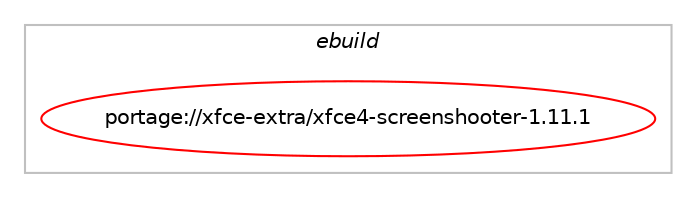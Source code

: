 digraph prolog {

# *************
# Graph options
# *************

newrank=true;
concentrate=true;
compound=true;
graph [rankdir=LR,fontname=Helvetica,fontsize=10,ranksep=1.5];#, ranksep=2.5, nodesep=0.2];
edge  [arrowhead=vee];
node  [fontname=Helvetica,fontsize=10];

# **********
# The ebuild
# **********

subgraph cluster_leftcol {
color=gray;
label=<<i>ebuild</i>>;
id [label="portage://xfce-extra/xfce4-screenshooter-1.11.1", color=red, width=4, href="../xfce-extra/xfce4-screenshooter-1.11.1.svg"];
}

# ****************
# The dependencies
# ****************

subgraph cluster_midcol {
color=gray;
label=<<i>dependencies</i>>;
subgraph cluster_compile {
fillcolor="#eeeeee";
style=filled;
label=<<i>compile</i>>;
# *** BEGIN UNKNOWN DEPENDENCY TYPE (TODO) ***
# id -> equal(use_conditional_group(positive,X,portage://xfce-extra/xfce4-screenshooter-1.11.1,[package_dependency(portage://xfce-extra/xfce4-screenshooter-1.11.1,install,no,x11-libs,libX11,none,[,,],[],[]),package_dependency(portage://xfce-extra/xfce4-screenshooter-1.11.1,install,no,x11-libs,libXext,none,[,,],[],[]),package_dependency(portage://xfce-extra/xfce4-screenshooter-1.11.1,install,no,x11-libs,libXfixes,none,[,,],[],[]),package_dependency(portage://xfce-extra/xfce4-screenshooter-1.11.1,install,no,x11-libs,libXi,greaterequal,[1.7.8,,,1.7.8],[],[]),package_dependency(portage://xfce-extra/xfce4-screenshooter-1.11.1,install,no,x11-libs,libXtst,none,[,,],[],[])]))
# *** END UNKNOWN DEPENDENCY TYPE (TODO) ***

# *** BEGIN UNKNOWN DEPENDENCY TYPE (TODO) ***
# id -> equal(use_conditional_group(positive,wayland,portage://xfce-extra/xfce4-screenshooter-1.11.1,[package_dependency(portage://xfce-extra/xfce4-screenshooter-1.11.1,install,no,dev-libs,wayland,none,[,,],[],[])]))
# *** END UNKNOWN DEPENDENCY TYPE (TODO) ***

# *** BEGIN UNKNOWN DEPENDENCY TYPE (TODO) ***
# id -> equal(package_dependency(portage://xfce-extra/xfce4-screenshooter-1.11.1,install,no,dev-libs,glib,greaterequal,[2.66.0,,,2.66.0],[],[]))
# *** END UNKNOWN DEPENDENCY TYPE (TODO) ***

# *** BEGIN UNKNOWN DEPENDENCY TYPE (TODO) ***
# id -> equal(package_dependency(portage://xfce-extra/xfce4-screenshooter-1.11.1,install,no,x11-libs,gdk-pixbuf,greaterequal,[2.16,,,2.16],[],[]))
# *** END UNKNOWN DEPENDENCY TYPE (TODO) ***

# *** BEGIN UNKNOWN DEPENDENCY TYPE (TODO) ***
# id -> equal(package_dependency(portage://xfce-extra/xfce4-screenshooter-1.11.1,install,no,x11-libs,gtk+,greaterequal,[3.24.0,,,3.24.0],[slot(3)],[use(optenable(X),none),use(optenable(wayland),none)]))
# *** END UNKNOWN DEPENDENCY TYPE (TODO) ***

# *** BEGIN UNKNOWN DEPENDENCY TYPE (TODO) ***
# id -> equal(package_dependency(portage://xfce-extra/xfce4-screenshooter-1.11.1,install,no,x11-libs,pango,greaterequal,[1.44.0,,,1.44.0],[],[]))
# *** END UNKNOWN DEPENDENCY TYPE (TODO) ***

# *** BEGIN UNKNOWN DEPENDENCY TYPE (TODO) ***
# id -> equal(package_dependency(portage://xfce-extra/xfce4-screenshooter-1.11.1,install,no,xfce-base,exo,greaterequal,[0.11,,,0.11],any_same_slot,[]))
# *** END UNKNOWN DEPENDENCY TYPE (TODO) ***

# *** BEGIN UNKNOWN DEPENDENCY TYPE (TODO) ***
# id -> equal(package_dependency(portage://xfce-extra/xfce4-screenshooter-1.11.1,install,no,xfce-base,libxfce4ui,greaterequal,[4.16.0,,,4.16.0],any_same_slot,[]))
# *** END UNKNOWN DEPENDENCY TYPE (TODO) ***

# *** BEGIN UNKNOWN DEPENDENCY TYPE (TODO) ***
# id -> equal(package_dependency(portage://xfce-extra/xfce4-screenshooter-1.11.1,install,no,xfce-base,libxfce4util,greaterequal,[4.16.0,,,4.16.0],any_same_slot,[]))
# *** END UNKNOWN DEPENDENCY TYPE (TODO) ***

# *** BEGIN UNKNOWN DEPENDENCY TYPE (TODO) ***
# id -> equal(package_dependency(portage://xfce-extra/xfce4-screenshooter-1.11.1,install,no,xfce-base,xfce4-panel,greaterequal,[4.16.0,,,4.16.0],any_same_slot,[]))
# *** END UNKNOWN DEPENDENCY TYPE (TODO) ***

# *** BEGIN UNKNOWN DEPENDENCY TYPE (TODO) ***
# id -> equal(package_dependency(portage://xfce-extra/xfce4-screenshooter-1.11.1,install,no,xfce-base,xfconf,greaterequal,[4.16.0,,,4.16.0],any_same_slot,[]))
# *** END UNKNOWN DEPENDENCY TYPE (TODO) ***

}
subgraph cluster_compileandrun {
fillcolor="#eeeeee";
style=filled;
label=<<i>compile and run</i>>;
}
subgraph cluster_run {
fillcolor="#eeeeee";
style=filled;
label=<<i>run</i>>;
# *** BEGIN UNKNOWN DEPENDENCY TYPE (TODO) ***
# id -> equal(use_conditional_group(positive,X,portage://xfce-extra/xfce4-screenshooter-1.11.1,[package_dependency(portage://xfce-extra/xfce4-screenshooter-1.11.1,run,no,x11-libs,libX11,none,[,,],[],[]),package_dependency(portage://xfce-extra/xfce4-screenshooter-1.11.1,run,no,x11-libs,libXext,none,[,,],[],[]),package_dependency(portage://xfce-extra/xfce4-screenshooter-1.11.1,run,no,x11-libs,libXfixes,none,[,,],[],[]),package_dependency(portage://xfce-extra/xfce4-screenshooter-1.11.1,run,no,x11-libs,libXi,greaterequal,[1.7.8,,,1.7.8],[],[]),package_dependency(portage://xfce-extra/xfce4-screenshooter-1.11.1,run,no,x11-libs,libXtst,none,[,,],[],[])]))
# *** END UNKNOWN DEPENDENCY TYPE (TODO) ***

# *** BEGIN UNKNOWN DEPENDENCY TYPE (TODO) ***
# id -> equal(use_conditional_group(positive,wayland,portage://xfce-extra/xfce4-screenshooter-1.11.1,[package_dependency(portage://xfce-extra/xfce4-screenshooter-1.11.1,run,no,dev-libs,wayland,none,[,,],[],[])]))
# *** END UNKNOWN DEPENDENCY TYPE (TODO) ***

# *** BEGIN UNKNOWN DEPENDENCY TYPE (TODO) ***
# id -> equal(package_dependency(portage://xfce-extra/xfce4-screenshooter-1.11.1,run,no,dev-libs,glib,greaterequal,[2.66.0,,,2.66.0],[],[]))
# *** END UNKNOWN DEPENDENCY TYPE (TODO) ***

# *** BEGIN UNKNOWN DEPENDENCY TYPE (TODO) ***
# id -> equal(package_dependency(portage://xfce-extra/xfce4-screenshooter-1.11.1,run,no,x11-libs,gdk-pixbuf,greaterequal,[2.16,,,2.16],[],[]))
# *** END UNKNOWN DEPENDENCY TYPE (TODO) ***

# *** BEGIN UNKNOWN DEPENDENCY TYPE (TODO) ***
# id -> equal(package_dependency(portage://xfce-extra/xfce4-screenshooter-1.11.1,run,no,x11-libs,gtk+,greaterequal,[3.24.0,,,3.24.0],[slot(3)],[use(optenable(X),none),use(optenable(wayland),none)]))
# *** END UNKNOWN DEPENDENCY TYPE (TODO) ***

# *** BEGIN UNKNOWN DEPENDENCY TYPE (TODO) ***
# id -> equal(package_dependency(portage://xfce-extra/xfce4-screenshooter-1.11.1,run,no,x11-libs,pango,greaterequal,[1.44.0,,,1.44.0],[],[]))
# *** END UNKNOWN DEPENDENCY TYPE (TODO) ***

# *** BEGIN UNKNOWN DEPENDENCY TYPE (TODO) ***
# id -> equal(package_dependency(portage://xfce-extra/xfce4-screenshooter-1.11.1,run,no,xfce-base,exo,greaterequal,[0.11,,,0.11],any_same_slot,[]))
# *** END UNKNOWN DEPENDENCY TYPE (TODO) ***

# *** BEGIN UNKNOWN DEPENDENCY TYPE (TODO) ***
# id -> equal(package_dependency(portage://xfce-extra/xfce4-screenshooter-1.11.1,run,no,xfce-base,libxfce4ui,greaterequal,[4.16.0,,,4.16.0],any_same_slot,[]))
# *** END UNKNOWN DEPENDENCY TYPE (TODO) ***

# *** BEGIN UNKNOWN DEPENDENCY TYPE (TODO) ***
# id -> equal(package_dependency(portage://xfce-extra/xfce4-screenshooter-1.11.1,run,no,xfce-base,libxfce4util,greaterequal,[4.16.0,,,4.16.0],any_same_slot,[]))
# *** END UNKNOWN DEPENDENCY TYPE (TODO) ***

# *** BEGIN UNKNOWN DEPENDENCY TYPE (TODO) ***
# id -> equal(package_dependency(portage://xfce-extra/xfce4-screenshooter-1.11.1,run,no,xfce-base,xfce4-panel,greaterequal,[4.16.0,,,4.16.0],any_same_slot,[]))
# *** END UNKNOWN DEPENDENCY TYPE (TODO) ***

# *** BEGIN UNKNOWN DEPENDENCY TYPE (TODO) ***
# id -> equal(package_dependency(portage://xfce-extra/xfce4-screenshooter-1.11.1,run,no,xfce-base,xfconf,greaterequal,[4.16.0,,,4.16.0],any_same_slot,[]))
# *** END UNKNOWN DEPENDENCY TYPE (TODO) ***

}
}

# **************
# The candidates
# **************

subgraph cluster_choices {
rank=same;
color=gray;
label=<<i>candidates</i>>;

}

}
